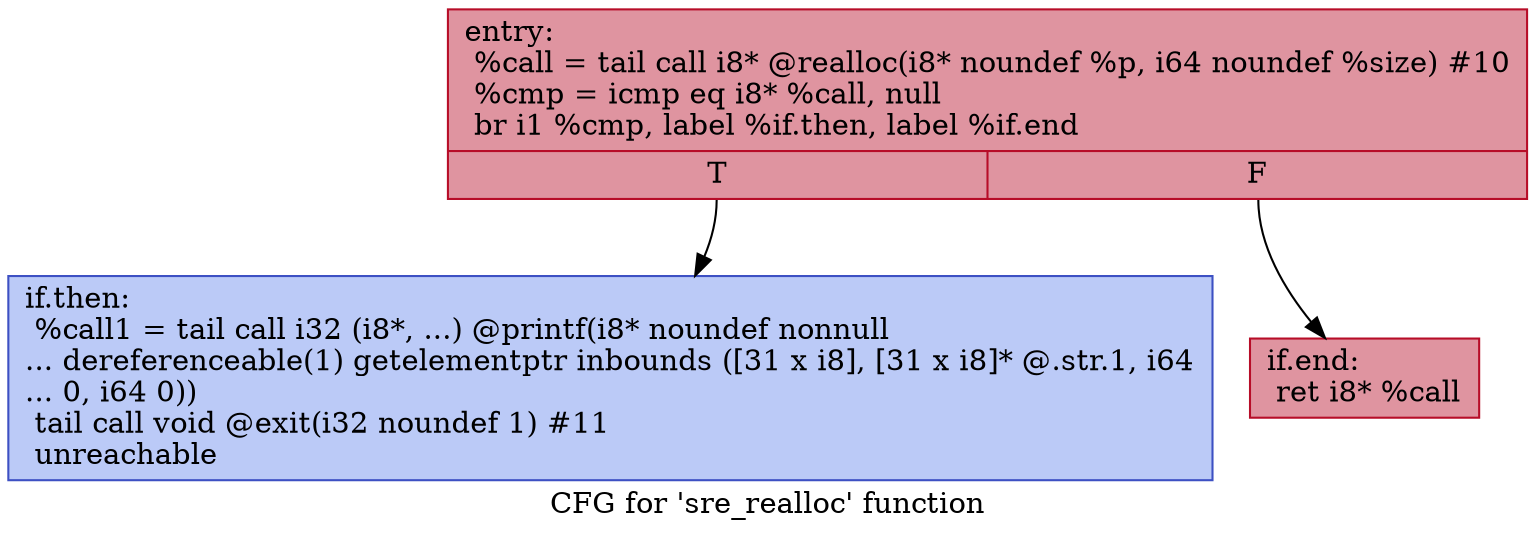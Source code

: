 digraph "CFG for 'sre_realloc' function" {
	label="CFG for 'sre_realloc' function";

	Node0x55e3c6558080 [shape=record,color="#b70d28ff", style=filled, fillcolor="#b70d2870",label="{entry:\l  %call = tail call i8* @realloc(i8* noundef %p, i64 noundef %size) #10\l  %cmp = icmp eq i8* %call, null\l  br i1 %cmp, label %if.then, label %if.end\l|{<s0>T|<s1>F}}"];
	Node0x55e3c6558080:s0 -> Node0x55e3c6558220;
	Node0x55e3c6558080:s1 -> Node0x55e3c6558270;
	Node0x55e3c6558220 [shape=record,color="#3d50c3ff", style=filled, fillcolor="#6687ed70",label="{if.then:                                          \l  %call1 = tail call i32 (i8*, ...) @printf(i8* noundef nonnull\l... dereferenceable(1) getelementptr inbounds ([31 x i8], [31 x i8]* @.str.1, i64\l... 0, i64 0))\l  tail call void @exit(i32 noundef 1) #11\l  unreachable\l}"];
	Node0x55e3c6558270 [shape=record,color="#b70d28ff", style=filled, fillcolor="#b70d2870",label="{if.end:                                           \l  ret i8* %call\l}"];
}
